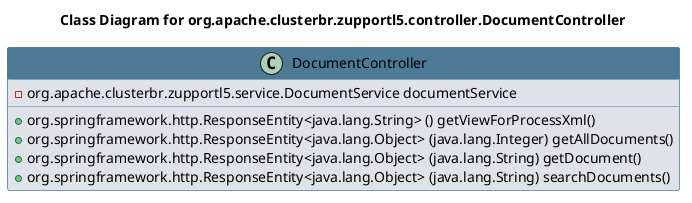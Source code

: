 @startuml 
skinparam class { 
 BackgroundColor #DEE3E9 
 ArrowColor #4D7A97 
 BorderColor #4D7A97 
}
left to right direction 
title Class Diagram for org.apache.clusterbr.zupportl5.controller.DocumentController
skinparam titleBackgroundColor White
skinparam classHeaderBackgroundColor #4D7A97 
skinparam stereotypeCBackgroundColor #F8981D 

class DocumentController {
 - org.apache.clusterbr.zupportl5.service.DocumentService documentService
 + org.springframework.http.ResponseEntity<java.lang.String> () getViewForProcessXml()
 + org.springframework.http.ResponseEntity<java.lang.Object> (java.lang.Integer) getAllDocuments()
 + org.springframework.http.ResponseEntity<java.lang.Object> (java.lang.String) getDocument()
 + org.springframework.http.ResponseEntity<java.lang.Object> (java.lang.String) searchDocuments()
}
@enduml